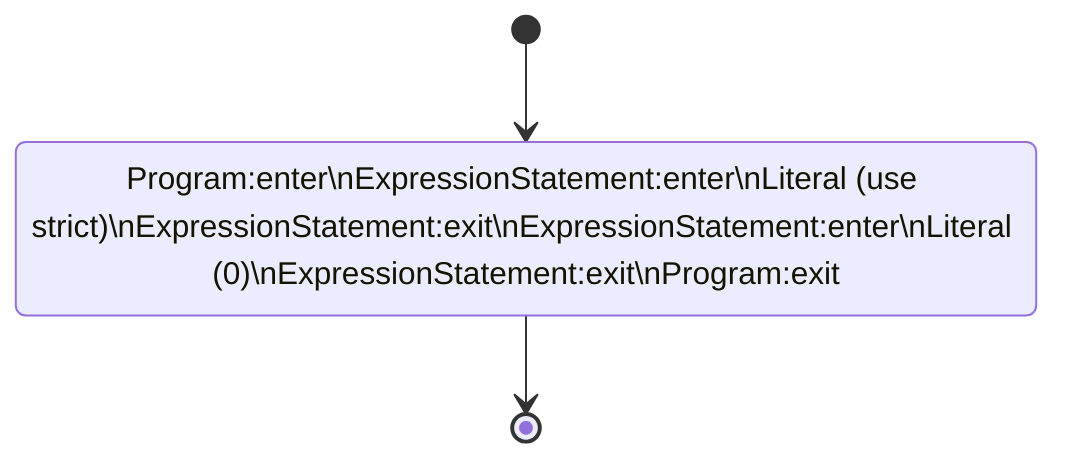 stateDiagram-v2
classDef common fill: white, stroke: black, text-align: center
s1_1::: common: Program#58;enter\nExpressionStatement#58;enter\nLiteral (use strict)\nExpressionStatement#58;exit\nExpressionStatement#58;enter\nLiteral (0)\nExpressionStatement#58;exit\nProgram#58;exit
[*] --> s1_1
s1_1 --> [*]